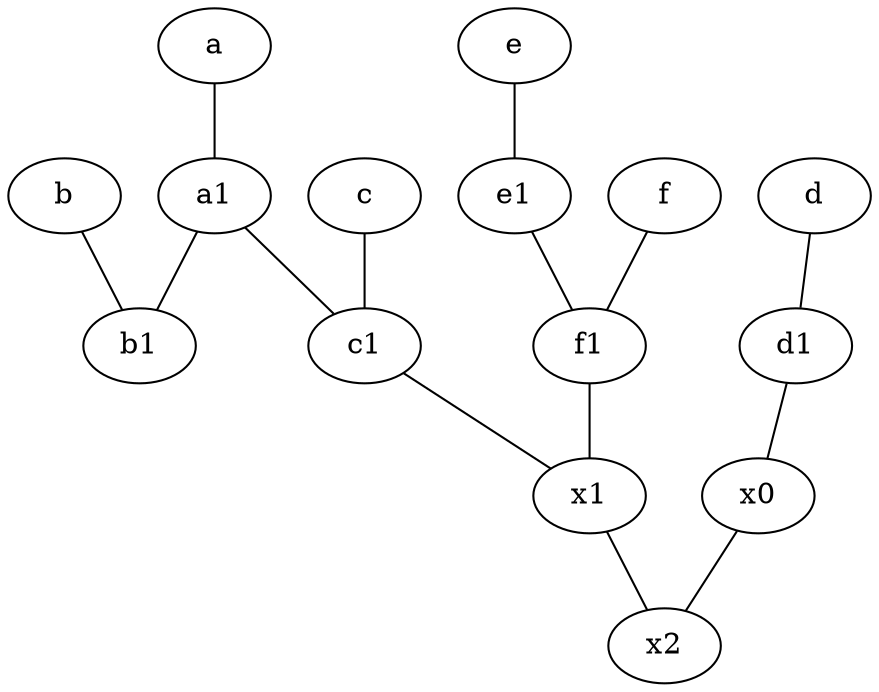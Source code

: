 graph {
	node [labelfontsize=50]
	b1 [labelfontsize=50 pos="9,4!"]
	x1 [labelfontsize=50]
	x0 [labelfontsize=50]
	d1 [labelfontsize=50 pos="3,5!"]
	e1 [labelfontsize=50 pos="7,7!"]
	f1 [labelfontsize=50 pos="3,8!"]
	c1 [labelfontsize=50 pos="4.5,3!"]
	b [labelfontsize=50 pos="10,4!"]
	x2 [labelfontsize=50]
	a1 [labelfontsize=50 pos="8,3!"]
	c1 -- x1
	d -- d1
	a1 -- c1
	x0 -- x2
	c -- c1
	f -- f1
	d1 -- x0
	x1 -- x2
	e1 -- f1
	f1 -- x1
	a -- a1
	b -- b1
	a1 -- b1
	e -- e1
}
